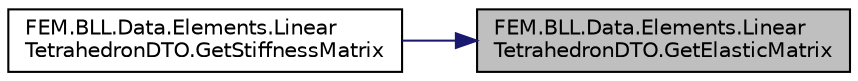 digraph "FEM.BLL.Data.Elements.LinearTetrahedronDTO.GetElasticMatrix"
{
 // LATEX_PDF_SIZE
  edge [fontname="Helvetica",fontsize="10",labelfontname="Helvetica",labelfontsize="10"];
  node [fontname="Helvetica",fontsize="10",shape=record];
  rankdir="RL";
  Node1 [label="FEM.BLL.Data.Elements.Linear\lTetrahedronDTO.GetElasticMatrix",height=0.2,width=0.4,color="black", fillcolor="grey75", style="filled", fontcolor="black",tooltip="Вычисляет эластичную матрицу линейного тетраэдра"];
  Node1 -> Node2 [dir="back",color="midnightblue",fontsize="10",style="solid",fontname="Helvetica"];
  Node2 [label="FEM.BLL.Data.Elements.Linear\lTetrahedronDTO.GetStiffnessMatrix",height=0.2,width=0.4,color="black", fillcolor="white", style="filled",URL="$class_f_e_m_1_1_b_l_l_1_1_data_1_1_elements_1_1_linear_tetrahedron_d_t_o.html#a37163311e6028bd78e09e1cdebb3a841",tooltip="Вычисление матрицы жесткости линейного тетраэдра"];
}

